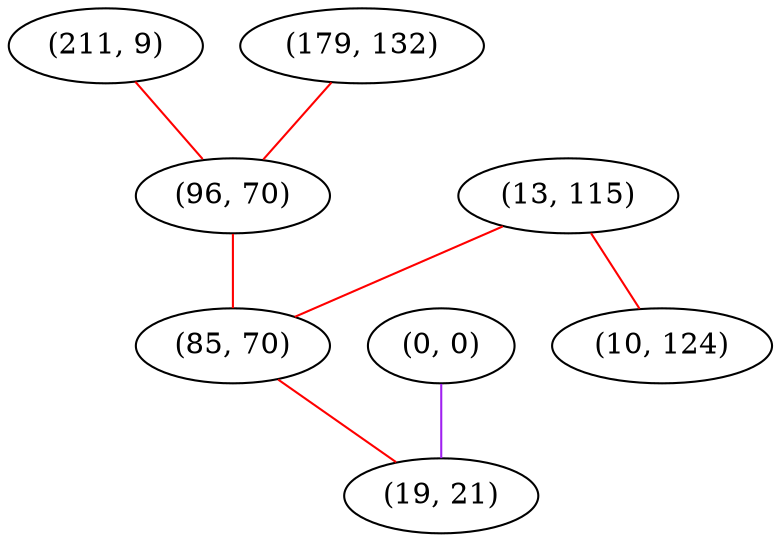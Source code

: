 graph "" {
"(211, 9)";
"(179, 132)";
"(96, 70)";
"(0, 0)";
"(13, 115)";
"(85, 70)";
"(10, 124)";
"(19, 21)";
"(211, 9)" -- "(96, 70)"  [color=red, key=0, weight=1];
"(179, 132)" -- "(96, 70)"  [color=red, key=0, weight=1];
"(96, 70)" -- "(85, 70)"  [color=red, key=0, weight=1];
"(0, 0)" -- "(19, 21)"  [color=purple, key=0, weight=4];
"(13, 115)" -- "(85, 70)"  [color=red, key=0, weight=1];
"(13, 115)" -- "(10, 124)"  [color=red, key=0, weight=1];
"(85, 70)" -- "(19, 21)"  [color=red, key=0, weight=1];
}
